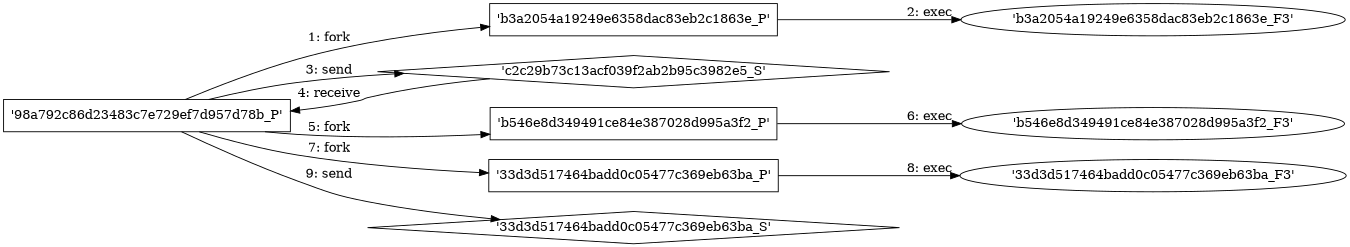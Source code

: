 digraph "D:\Learning\Paper\apt\基于CTI的攻击预警\Dataset\攻击图\ASGfromALLCTI\Threat Source newsletter (Feb. 27, 2020).dot" {
rankdir="LR"
size="9"
fixedsize="false"
splines="true"
nodesep=0.3
ranksep=0
fontsize=10
overlap="scalexy"
engine= "neato"
	"'98a792c86d23483c7e729ef7d957d78b_P'" [node_type=Process shape=box]
	"'b3a2054a19249e6358dac83eb2c1863e_P'" [node_type=Process shape=box]
	"'98a792c86d23483c7e729ef7d957d78b_P'" -> "'b3a2054a19249e6358dac83eb2c1863e_P'" [label="1: fork"]
	"'b3a2054a19249e6358dac83eb2c1863e_P'" [node_type=Process shape=box]
	"'b3a2054a19249e6358dac83eb2c1863e_F3'" [node_type=File shape=ellipse]
	"'b3a2054a19249e6358dac83eb2c1863e_P'" -> "'b3a2054a19249e6358dac83eb2c1863e_F3'" [label="2: exec"]
	"'c2c29b73c13acf039f2ab2b95c3982e5_S'" [node_type=Socket shape=diamond]
	"'98a792c86d23483c7e729ef7d957d78b_P'" [node_type=Process shape=box]
	"'98a792c86d23483c7e729ef7d957d78b_P'" -> "'c2c29b73c13acf039f2ab2b95c3982e5_S'" [label="3: send"]
	"'c2c29b73c13acf039f2ab2b95c3982e5_S'" -> "'98a792c86d23483c7e729ef7d957d78b_P'" [label="4: receive"]
	"'98a792c86d23483c7e729ef7d957d78b_P'" [node_type=Process shape=box]
	"'b546e8d349491ce84e387028d995a3f2_P'" [node_type=Process shape=box]
	"'98a792c86d23483c7e729ef7d957d78b_P'" -> "'b546e8d349491ce84e387028d995a3f2_P'" [label="5: fork"]
	"'b546e8d349491ce84e387028d995a3f2_P'" [node_type=Process shape=box]
	"'b546e8d349491ce84e387028d995a3f2_F3'" [node_type=File shape=ellipse]
	"'b546e8d349491ce84e387028d995a3f2_P'" -> "'b546e8d349491ce84e387028d995a3f2_F3'" [label="6: exec"]
	"'98a792c86d23483c7e729ef7d957d78b_P'" [node_type=Process shape=box]
	"'33d3d517464badd0c05477c369eb63ba_P'" [node_type=Process shape=box]
	"'98a792c86d23483c7e729ef7d957d78b_P'" -> "'33d3d517464badd0c05477c369eb63ba_P'" [label="7: fork"]
	"'33d3d517464badd0c05477c369eb63ba_P'" [node_type=Process shape=box]
	"'33d3d517464badd0c05477c369eb63ba_F3'" [node_type=File shape=ellipse]
	"'33d3d517464badd0c05477c369eb63ba_P'" -> "'33d3d517464badd0c05477c369eb63ba_F3'" [label="8: exec"]
	"'33d3d517464badd0c05477c369eb63ba_S'" [node_type=Socket shape=diamond]
	"'98a792c86d23483c7e729ef7d957d78b_P'" [node_type=Process shape=box]
	"'98a792c86d23483c7e729ef7d957d78b_P'" -> "'33d3d517464badd0c05477c369eb63ba_S'" [label="9: send"]
}

